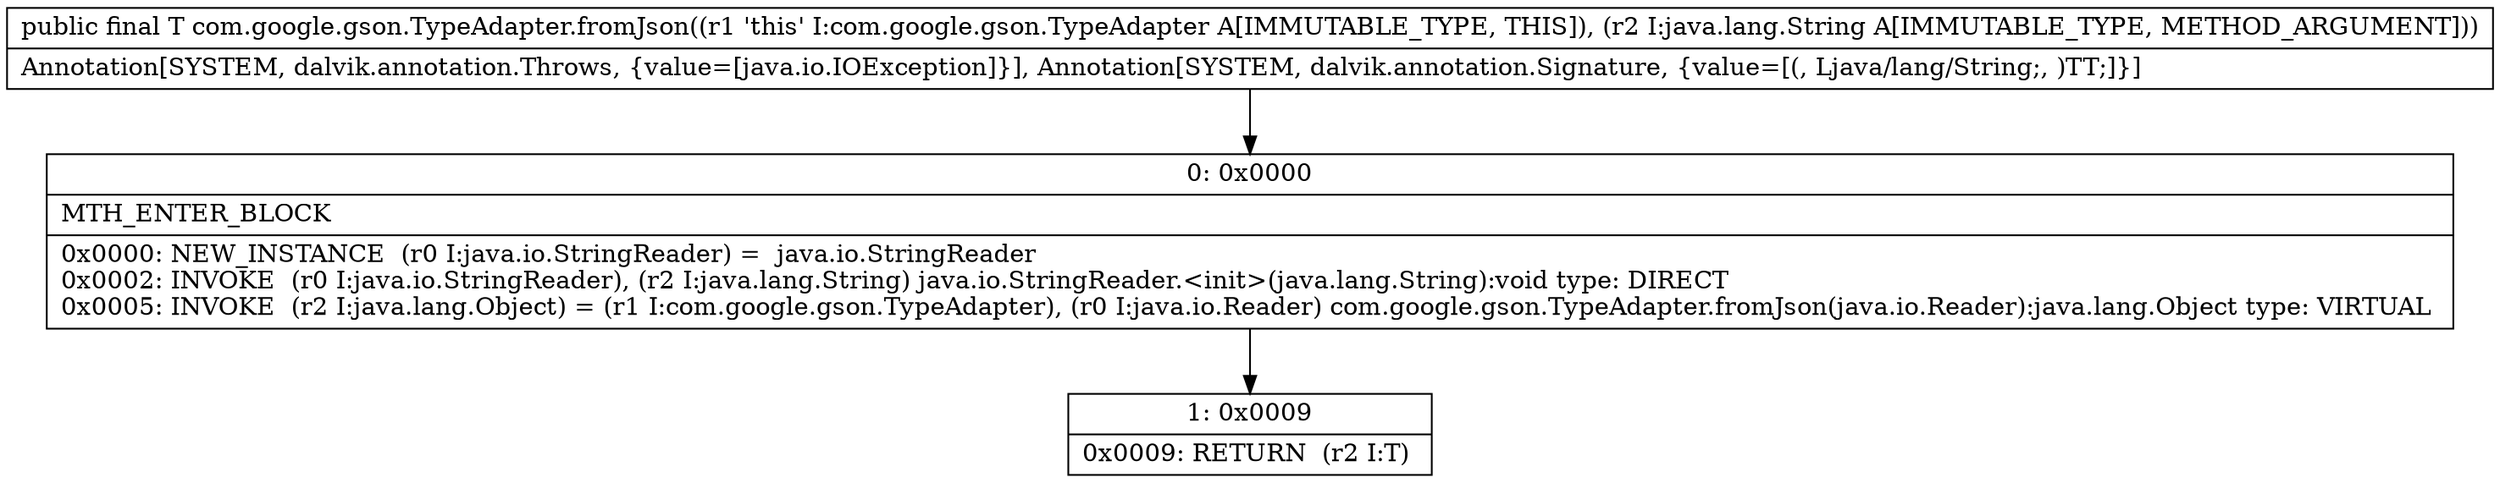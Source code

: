 digraph "CFG forcom.google.gson.TypeAdapter.fromJson(Ljava\/lang\/String;)Ljava\/lang\/Object;" {
Node_0 [shape=record,label="{0\:\ 0x0000|MTH_ENTER_BLOCK\l|0x0000: NEW_INSTANCE  (r0 I:java.io.StringReader) =  java.io.StringReader \l0x0002: INVOKE  (r0 I:java.io.StringReader), (r2 I:java.lang.String) java.io.StringReader.\<init\>(java.lang.String):void type: DIRECT \l0x0005: INVOKE  (r2 I:java.lang.Object) = (r1 I:com.google.gson.TypeAdapter), (r0 I:java.io.Reader) com.google.gson.TypeAdapter.fromJson(java.io.Reader):java.lang.Object type: VIRTUAL \l}"];
Node_1 [shape=record,label="{1\:\ 0x0009|0x0009: RETURN  (r2 I:T) \l}"];
MethodNode[shape=record,label="{public final T com.google.gson.TypeAdapter.fromJson((r1 'this' I:com.google.gson.TypeAdapter A[IMMUTABLE_TYPE, THIS]), (r2 I:java.lang.String A[IMMUTABLE_TYPE, METHOD_ARGUMENT]))  | Annotation[SYSTEM, dalvik.annotation.Throws, \{value=[java.io.IOException]\}], Annotation[SYSTEM, dalvik.annotation.Signature, \{value=[(, Ljava\/lang\/String;, )TT;]\}]\l}"];
MethodNode -> Node_0;
Node_0 -> Node_1;
}

